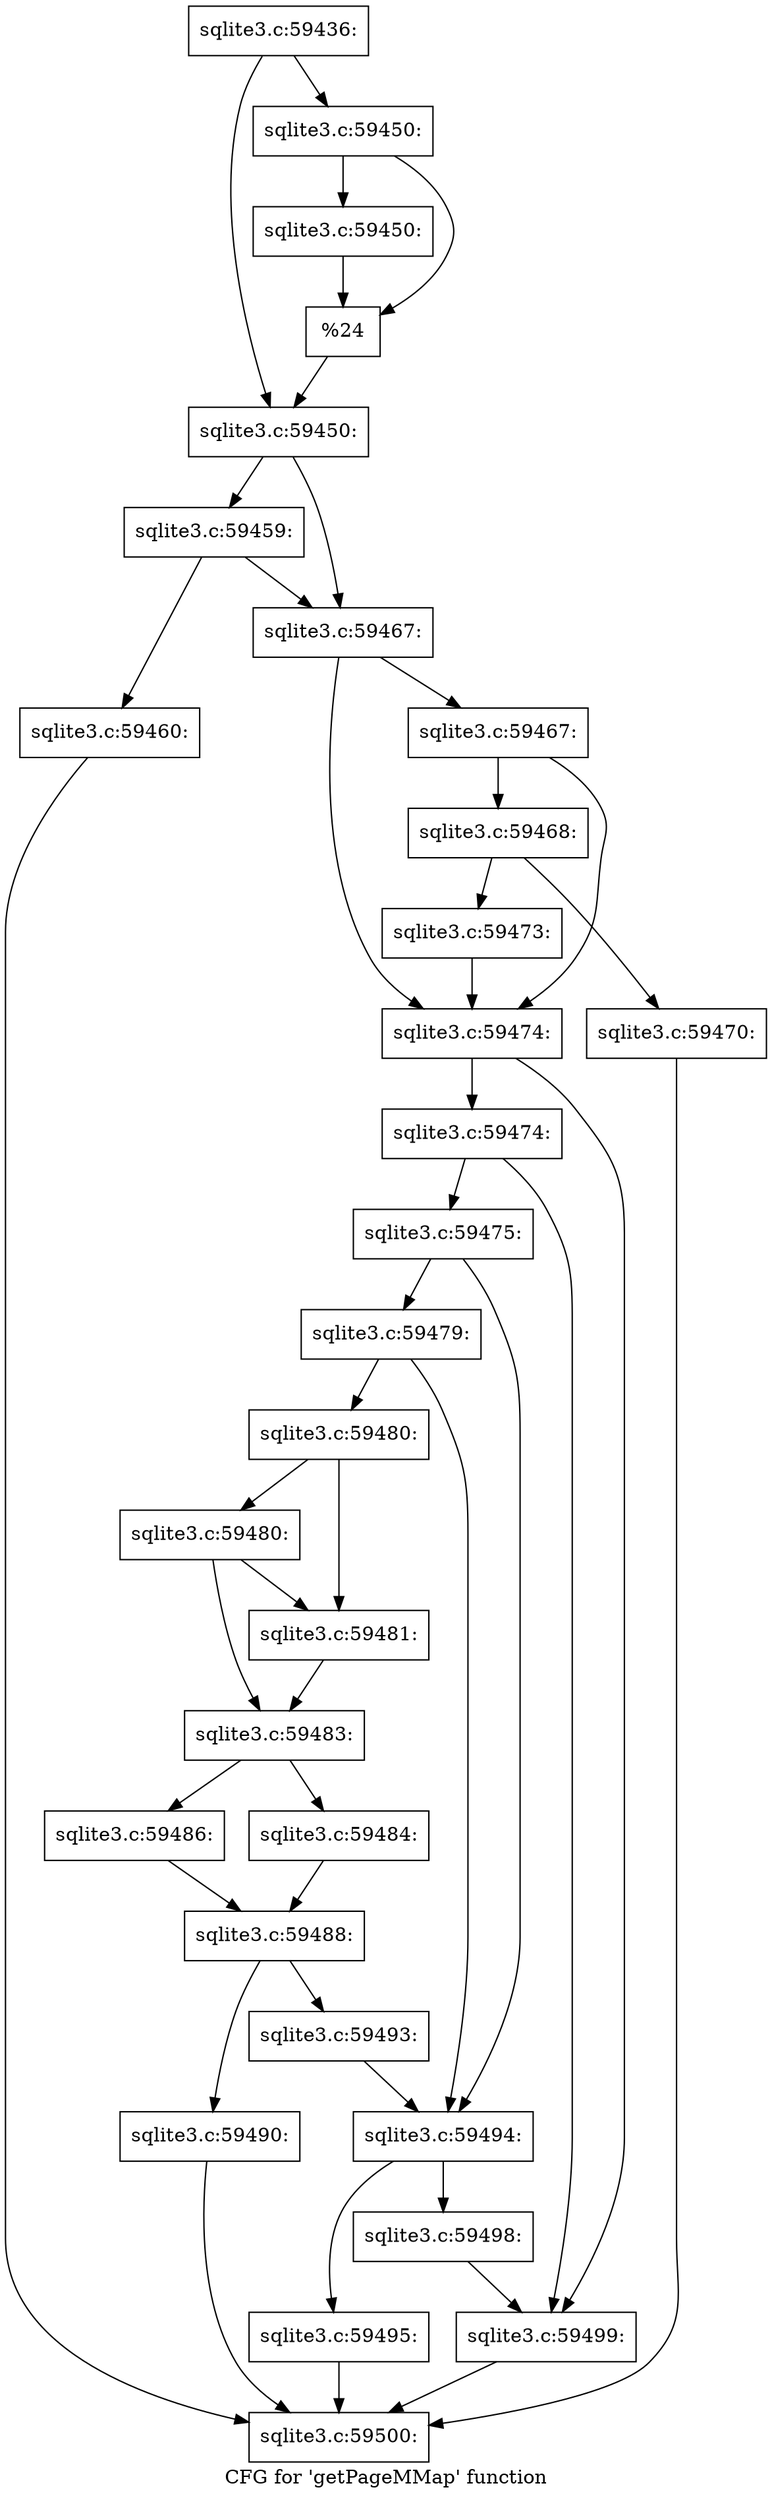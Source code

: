 digraph "CFG for 'getPageMMap' function" {
	label="CFG for 'getPageMMap' function";

	Node0x55c0f74cb290 [shape=record,label="{sqlite3.c:59436:}"];
	Node0x55c0f74cb290 -> Node0x55c0f74cef90;
	Node0x55c0f74cb290 -> Node0x55c0f74cef40;
	Node0x55c0f74cef90 [shape=record,label="{sqlite3.c:59450:}"];
	Node0x55c0f74cef90 -> Node0x55c0f74cf3a0;
	Node0x55c0f74cef90 -> Node0x55c0f74cf3f0;
	Node0x55c0f74cf3f0 [shape=record,label="{sqlite3.c:59450:}"];
	Node0x55c0f74cf3f0 -> Node0x55c0f74cf3a0;
	Node0x55c0f74cf3a0 [shape=record,label="{%24}"];
	Node0x55c0f74cf3a0 -> Node0x55c0f74cef40;
	Node0x55c0f74cef40 [shape=record,label="{sqlite3.c:59450:}"];
	Node0x55c0f74cef40 -> Node0x55c0f74cfe60;
	Node0x55c0f74cef40 -> Node0x55c0f74cfe10;
	Node0x55c0f74cfe60 [shape=record,label="{sqlite3.c:59459:}"];
	Node0x55c0f74cfe60 -> Node0x55c0f74cfdc0;
	Node0x55c0f74cfe60 -> Node0x55c0f74cfe10;
	Node0x55c0f74cfdc0 [shape=record,label="{sqlite3.c:59460:}"];
	Node0x55c0f74cfdc0 -> Node0x55c0f74cbc70;
	Node0x55c0f74cfe10 [shape=record,label="{sqlite3.c:59467:}"];
	Node0x55c0f74cfe10 -> Node0x55c0f74d0890;
	Node0x55c0f74cfe10 -> Node0x55c0f74d0840;
	Node0x55c0f74d0890 [shape=record,label="{sqlite3.c:59467:}"];
	Node0x55c0f74d0890 -> Node0x55c0f74d07f0;
	Node0x55c0f74d0890 -> Node0x55c0f74d0840;
	Node0x55c0f74d07f0 [shape=record,label="{sqlite3.c:59468:}"];
	Node0x55c0f74d07f0 -> Node0x55c0f74d1410;
	Node0x55c0f74d07f0 -> Node0x55c0f74d1460;
	Node0x55c0f74d1410 [shape=record,label="{sqlite3.c:59470:}"];
	Node0x55c0f74d1410 -> Node0x55c0f74cbc70;
	Node0x55c0f74d1460 [shape=record,label="{sqlite3.c:59473:}"];
	Node0x55c0f74d1460 -> Node0x55c0f74d0840;
	Node0x55c0f74d0840 [shape=record,label="{sqlite3.c:59474:}"];
	Node0x55c0f74d0840 -> Node0x55c0f74d1dc0;
	Node0x55c0f74d0840 -> Node0x55c0f74d1d70;
	Node0x55c0f74d1dc0 [shape=record,label="{sqlite3.c:59474:}"];
	Node0x55c0f74d1dc0 -> Node0x55c0f74d1d20;
	Node0x55c0f74d1dc0 -> Node0x55c0f74d1d70;
	Node0x55c0f74d1d20 [shape=record,label="{sqlite3.c:59475:}"];
	Node0x55c0f74d1d20 -> Node0x55c0f74d3600;
	Node0x55c0f74d1d20 -> Node0x55c0f74d2da0;
	Node0x55c0f74d3600 [shape=record,label="{sqlite3.c:59479:}"];
	Node0x55c0f74d3600 -> Node0x55c0f52a6320;
	Node0x55c0f74d3600 -> Node0x55c0f74d2da0;
	Node0x55c0f52a6320 [shape=record,label="{sqlite3.c:59480:}"];
	Node0x55c0f52a6320 -> Node0x55c0f74d3ad0;
	Node0x55c0f52a6320 -> Node0x55c0f74d3b70;
	Node0x55c0f74d3b70 [shape=record,label="{sqlite3.c:59480:}"];
	Node0x55c0f74d3b70 -> Node0x55c0f74d3ad0;
	Node0x55c0f74d3b70 -> Node0x55c0f74d3b20;
	Node0x55c0f74d3ad0 [shape=record,label="{sqlite3.c:59481:}"];
	Node0x55c0f74d3ad0 -> Node0x55c0f74d3b20;
	Node0x55c0f74d3b20 [shape=record,label="{sqlite3.c:59483:}"];
	Node0x55c0f74d3b20 -> Node0x55c0f58b2170;
	Node0x55c0f74d3b20 -> Node0x55c0f74d4e30;
	Node0x55c0f58b2170 [shape=record,label="{sqlite3.c:59484:}"];
	Node0x55c0f58b2170 -> Node0x55c0f74d4af0;
	Node0x55c0f74d4e30 [shape=record,label="{sqlite3.c:59486:}"];
	Node0x55c0f74d4e30 -> Node0x55c0f74d4af0;
	Node0x55c0f74d4af0 [shape=record,label="{sqlite3.c:59488:}"];
	Node0x55c0f74d4af0 -> Node0x55c0f585a200;
	Node0x55c0f74d4af0 -> Node0x55c0f74d5f00;
	Node0x55c0f585a200 [shape=record,label="{sqlite3.c:59490:}"];
	Node0x55c0f585a200 -> Node0x55c0f74cbc70;
	Node0x55c0f74d5f00 [shape=record,label="{sqlite3.c:59493:}"];
	Node0x55c0f74d5f00 -> Node0x55c0f74d2da0;
	Node0x55c0f74d2da0 [shape=record,label="{sqlite3.c:59494:}"];
	Node0x55c0f74d2da0 -> Node0x55c0f74d66f0;
	Node0x55c0f74d2da0 -> Node0x55c0f74d6740;
	Node0x55c0f74d66f0 [shape=record,label="{sqlite3.c:59495:}"];
	Node0x55c0f74d66f0 -> Node0x55c0f74cbc70;
	Node0x55c0f74d6740 [shape=record,label="{sqlite3.c:59498:}"];
	Node0x55c0f74d6740 -> Node0x55c0f74d1d70;
	Node0x55c0f74d1d70 [shape=record,label="{sqlite3.c:59499:}"];
	Node0x55c0f74d1d70 -> Node0x55c0f74cbc70;
	Node0x55c0f74cbc70 [shape=record,label="{sqlite3.c:59500:}"];
}
